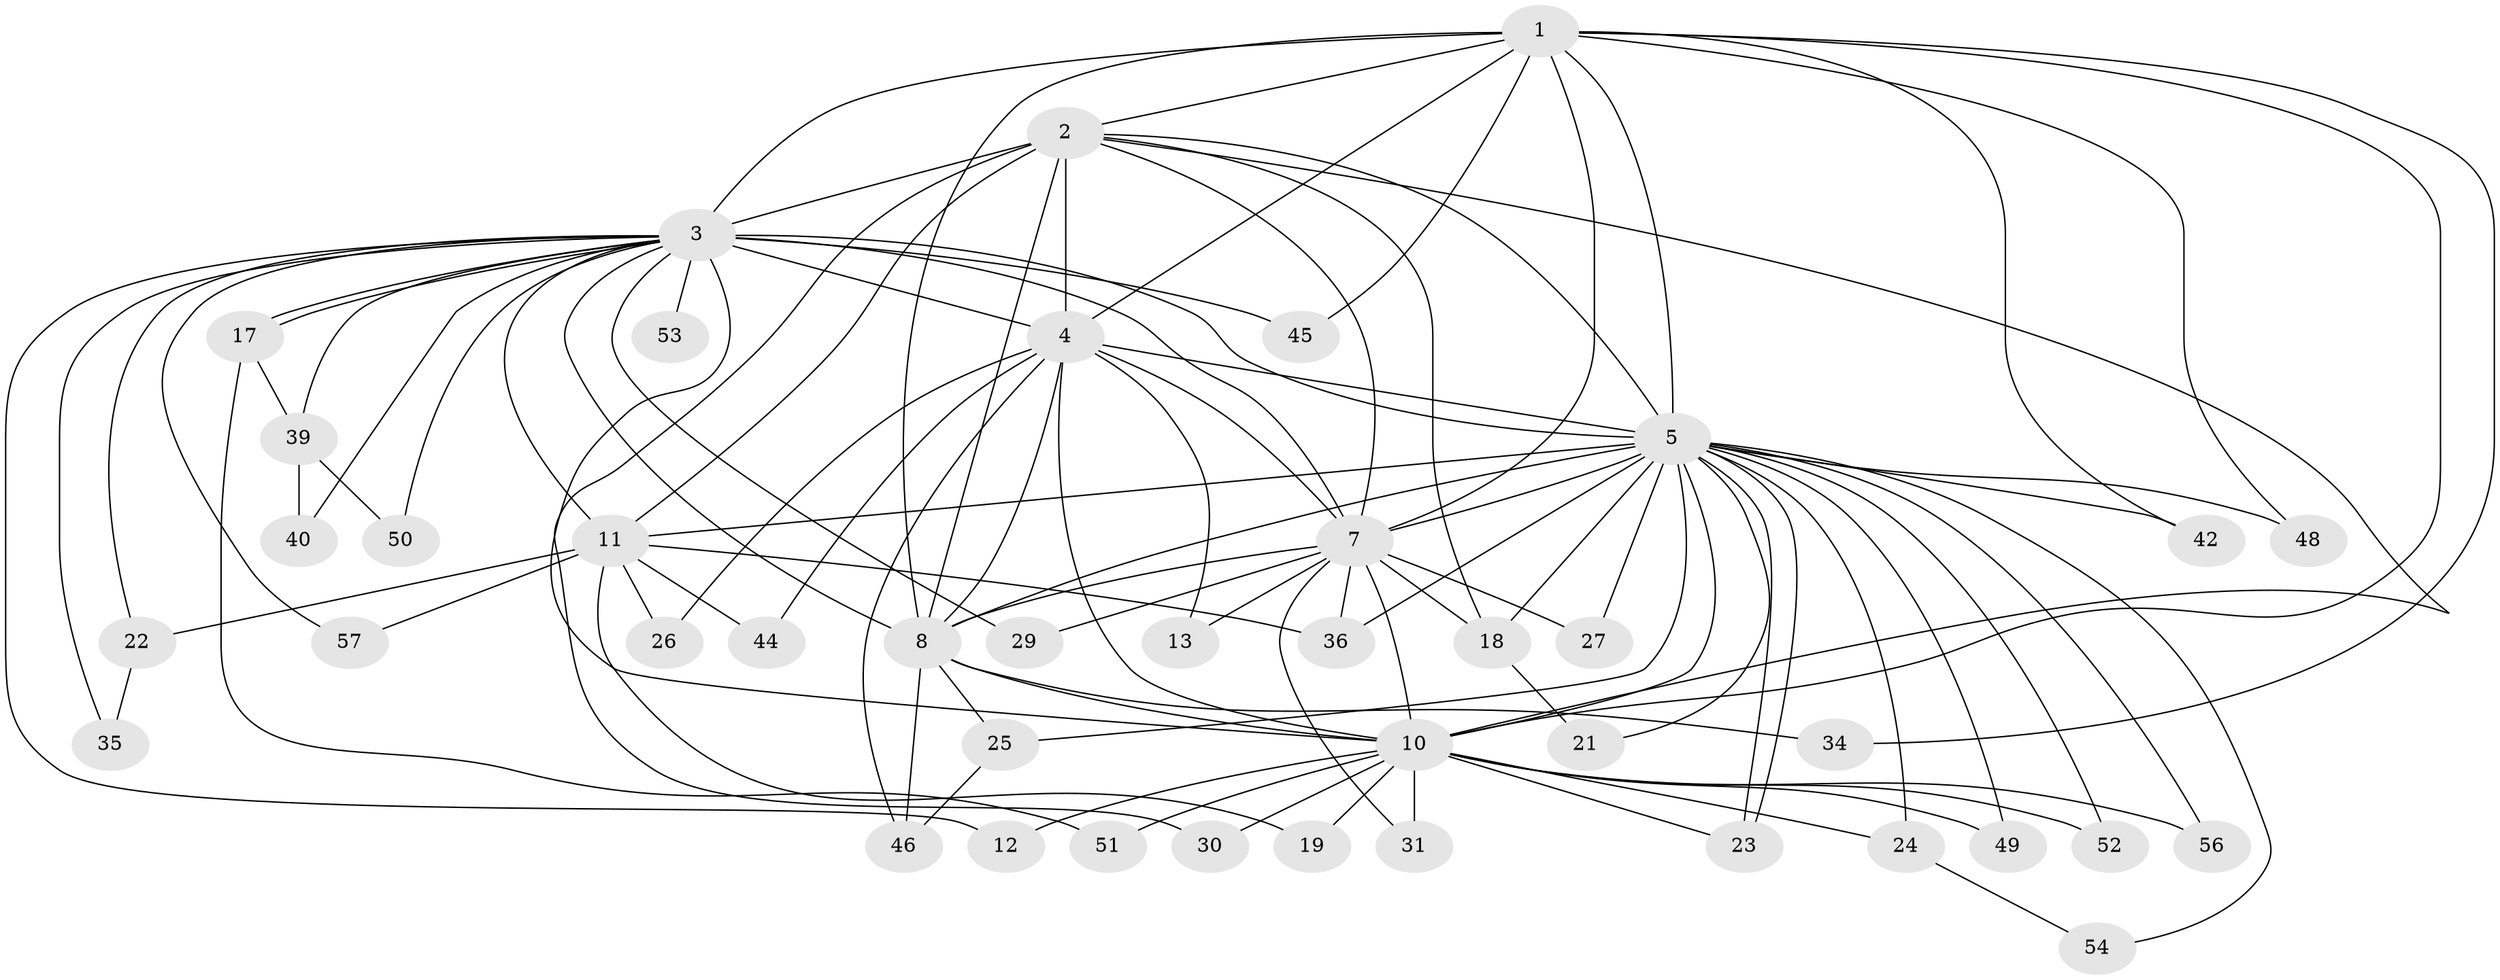 // Generated by graph-tools (version 1.1) at 2025/51/02/27/25 19:51:53]
// undirected, 42 vertices, 100 edges
graph export_dot {
graph [start="1"]
  node [color=gray90,style=filled];
  1 [super="+32"];
  2 [super="+14"];
  3 [super="+9"];
  4 [super="+37"];
  5 [super="+6"];
  7 [super="+28"];
  8 [super="+15"];
  10 [super="+16"];
  11 [super="+41"];
  12;
  13;
  17 [super="+33"];
  18 [super="+20"];
  19;
  21;
  22;
  23 [super="+38"];
  24;
  25;
  26;
  27;
  29;
  30;
  31;
  34;
  35;
  36 [super="+55"];
  39 [super="+43"];
  40;
  42;
  44;
  45;
  46 [super="+47"];
  48;
  49;
  50;
  51;
  52;
  53;
  54;
  56;
  57;
  1 -- 2;
  1 -- 3 [weight=2];
  1 -- 4 [weight=2];
  1 -- 5 [weight=2];
  1 -- 7;
  1 -- 8;
  1 -- 10;
  1 -- 34;
  1 -- 42;
  1 -- 45;
  1 -- 48;
  2 -- 3 [weight=3];
  2 -- 4 [weight=2];
  2 -- 5 [weight=2];
  2 -- 7;
  2 -- 8;
  2 -- 10;
  2 -- 11;
  2 -- 18;
  2 -- 30;
  3 -- 4 [weight=2];
  3 -- 5 [weight=4];
  3 -- 7 [weight=2];
  3 -- 8 [weight=2];
  3 -- 10 [weight=2];
  3 -- 17 [weight=2];
  3 -- 17;
  3 -- 22;
  3 -- 29;
  3 -- 40;
  3 -- 45;
  3 -- 53 [weight=2];
  3 -- 57;
  3 -- 35;
  3 -- 39;
  3 -- 12;
  3 -- 50;
  3 -- 11;
  4 -- 5 [weight=2];
  4 -- 7;
  4 -- 8 [weight=2];
  4 -- 10;
  4 -- 13;
  4 -- 26;
  4 -- 46;
  4 -- 44;
  5 -- 7 [weight=2];
  5 -- 8 [weight=2];
  5 -- 10 [weight=2];
  5 -- 23;
  5 -- 23;
  5 -- 25;
  5 -- 42;
  5 -- 48;
  5 -- 52;
  5 -- 56;
  5 -- 11;
  5 -- 21;
  5 -- 24;
  5 -- 27;
  5 -- 49;
  5 -- 54;
  5 -- 36;
  5 -- 18;
  7 -- 8;
  7 -- 10 [weight=2];
  7 -- 13;
  7 -- 18 [weight=2];
  7 -- 27;
  7 -- 36;
  7 -- 31;
  7 -- 29;
  8 -- 10;
  8 -- 25;
  8 -- 34;
  8 -- 46;
  10 -- 12;
  10 -- 19;
  10 -- 24;
  10 -- 30;
  10 -- 31;
  10 -- 49;
  10 -- 51;
  10 -- 52;
  10 -- 56;
  10 -- 23;
  11 -- 19;
  11 -- 22;
  11 -- 26;
  11 -- 36;
  11 -- 44;
  11 -- 57;
  17 -- 39 [weight=2];
  17 -- 51;
  18 -- 21;
  22 -- 35;
  24 -- 54;
  25 -- 46;
  39 -- 40;
  39 -- 50;
}
